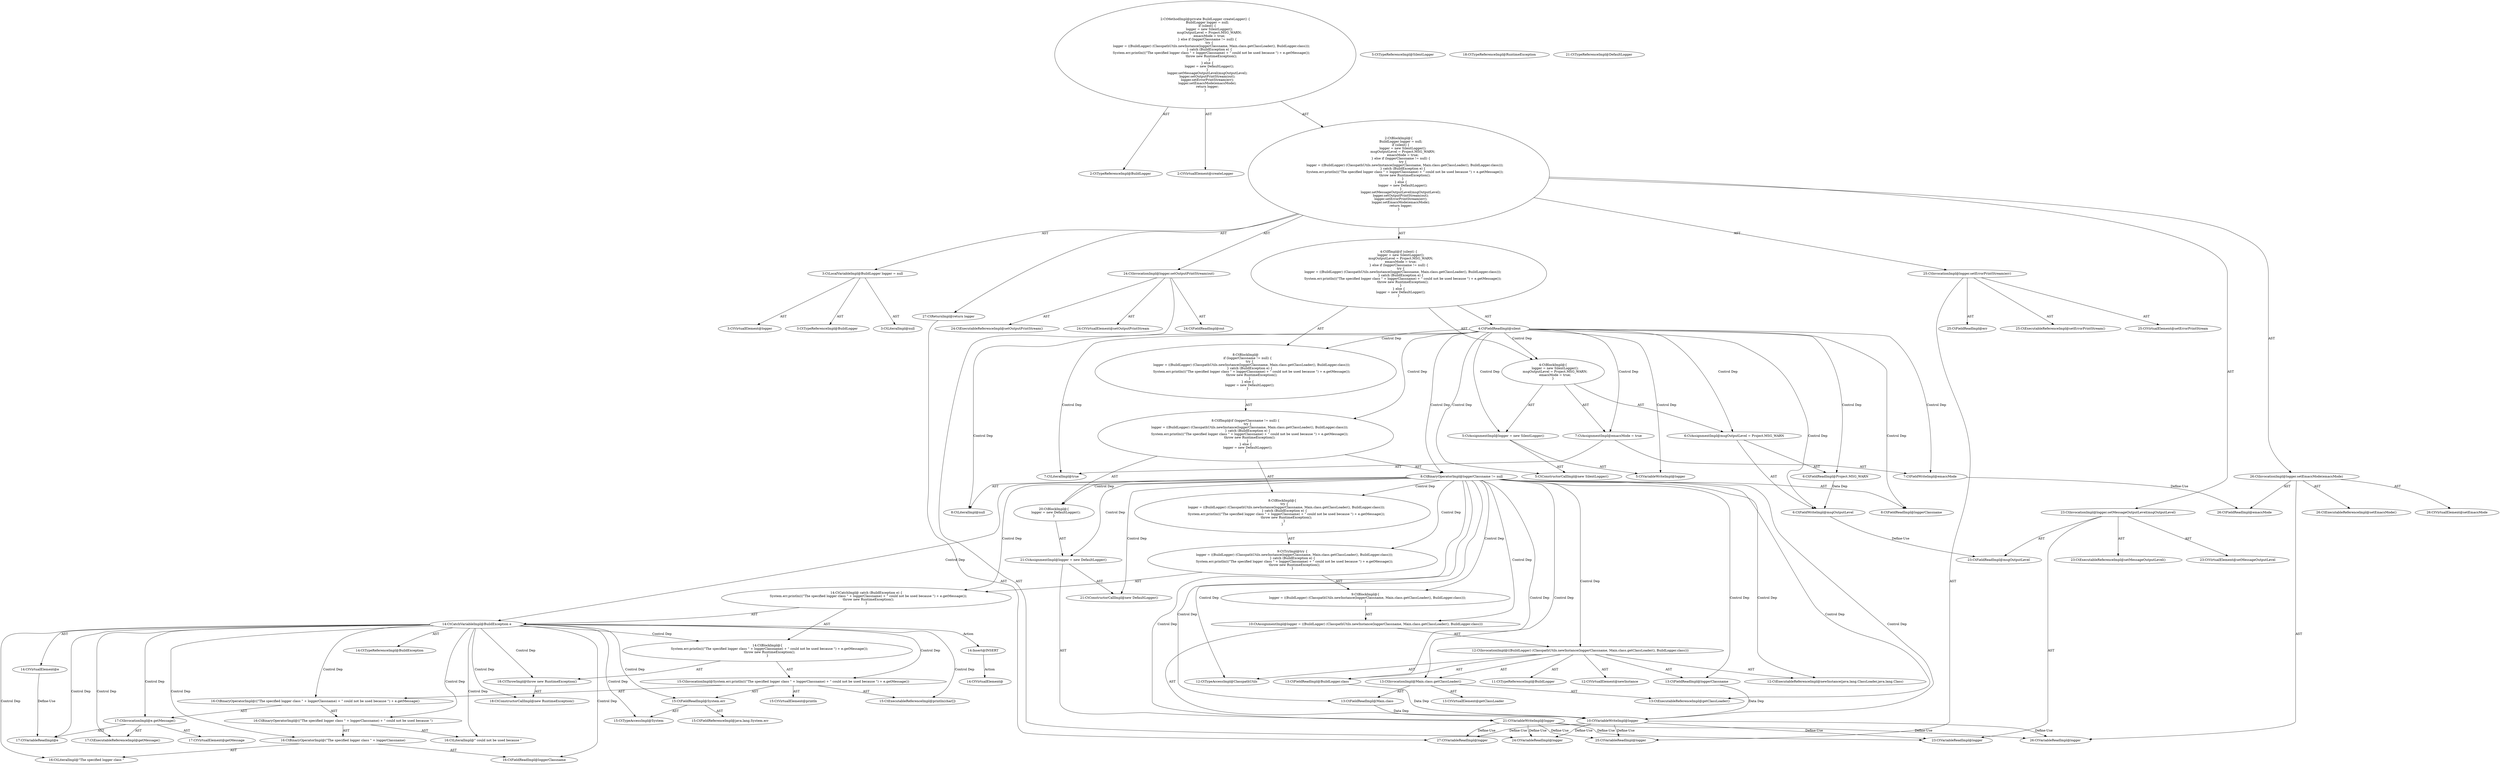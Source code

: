 digraph "createLogger#?" {
0 [label="2:CtTypeReferenceImpl@BuildLogger" shape=ellipse]
1 [label="2:CtVirtualElement@createLogger" shape=ellipse]
2 [label="3:CtTypeReferenceImpl@BuildLogger" shape=ellipse]
3 [label="3:CtLiteralImpl@null" shape=ellipse]
4 [label="3:CtVirtualElement@logger" shape=ellipse]
5 [label="3:CtLocalVariableImpl@BuildLogger logger = null" shape=ellipse]
6 [label="4:CtFieldReadImpl@silent" shape=ellipse]
7 [label="5:CtVariableWriteImpl@logger" shape=ellipse]
8 [label="5:CtTypeReferenceImpl@SilentLogger" shape=ellipse]
9 [label="5:CtConstructorCallImpl@new SilentLogger()" shape=ellipse]
10 [label="5:CtAssignmentImpl@logger = new SilentLogger()" shape=ellipse]
11 [label="6:CtFieldWriteImpl@msgOutputLevel" shape=ellipse]
12 [label="6:CtFieldReadImpl@Project.MSG_WARN" shape=ellipse]
13 [label="6:CtAssignmentImpl@msgOutputLevel = Project.MSG_WARN" shape=ellipse]
14 [label="7:CtFieldWriteImpl@emacsMode" shape=ellipse]
15 [label="7:CtLiteralImpl@true" shape=ellipse]
16 [label="7:CtAssignmentImpl@emacsMode = true" shape=ellipse]
17 [label="4:CtBlockImpl@\{
    logger = new SilentLogger();
    msgOutputLevel = Project.MSG_WARN;
    emacsMode = true;
\}" shape=ellipse]
18 [label="8:CtFieldReadImpl@loggerClassname" shape=ellipse]
19 [label="8:CtLiteralImpl@null" shape=ellipse]
20 [label="8:CtBinaryOperatorImpl@loggerClassname != null" shape=ellipse]
21 [label="10:CtVariableWriteImpl@logger" shape=ellipse]
22 [label="12:CtExecutableReferenceImpl@newInstance(java.lang.ClassLoader,java.lang.Class)" shape=ellipse]
23 [label="12:CtVirtualElement@newInstance" shape=ellipse]
24 [label="12:CtTypeAccessImpl@ClasspathUtils" shape=ellipse]
25 [label="13:CtFieldReadImpl@loggerClassname" shape=ellipse]
26 [label="13:CtExecutableReferenceImpl@getClassLoader()" shape=ellipse]
27 [label="13:CtVirtualElement@getClassLoader" shape=ellipse]
28 [label="13:CtFieldReadImpl@Main.class" shape=ellipse]
29 [label="13:CtInvocationImpl@Main.class.getClassLoader()" shape=ellipse]
30 [label="13:CtFieldReadImpl@BuildLogger.class" shape=ellipse]
31 [label="12:CtInvocationImpl@((BuildLogger) (ClasspathUtils.newInstance(loggerClassname, Main.class.getClassLoader(), BuildLogger.class)))" shape=ellipse]
32 [label="11:CtTypeReferenceImpl@BuildLogger" shape=ellipse]
33 [label="10:CtAssignmentImpl@logger = ((BuildLogger) (ClasspathUtils.newInstance(loggerClassname, Main.class.getClassLoader(), BuildLogger.class)))" shape=ellipse]
34 [label="9:CtBlockImpl@\{
    logger = ((BuildLogger) (ClasspathUtils.newInstance(loggerClassname, Main.class.getClassLoader(), BuildLogger.class)));
\}" shape=ellipse]
35 [label="14:CtVirtualElement@e" shape=ellipse]
36 [label="14:CtTypeReferenceImpl@BuildException" shape=ellipse]
37 [label="14:CtCatchVariableImpl@BuildException e" shape=ellipse]
38 [label="15:CtExecutableReferenceImpl@println(char[])" shape=ellipse]
39 [label="15:CtVirtualElement@println" shape=ellipse]
40 [label="15:CtTypeAccessImpl@System" shape=ellipse]
41 [label="15:CtFieldReadImpl@System.err" shape=ellipse]
42 [label="15:CtFieldReferenceImpl@java.lang.System.err" shape=ellipse]
43 [label="16:CtLiteralImpl@\"The specified logger class \"" shape=ellipse]
44 [label="16:CtFieldReadImpl@loggerClassname" shape=ellipse]
45 [label="16:CtBinaryOperatorImpl@(\"The specified logger class \" + loggerClassname)" shape=ellipse]
46 [label="16:CtLiteralImpl@\" could not be used because \"" shape=ellipse]
47 [label="16:CtBinaryOperatorImpl@((\"The specified logger class \" + loggerClassname) + \" could not be used because \")" shape=ellipse]
48 [label="17:CtExecutableReferenceImpl@getMessage()" shape=ellipse]
49 [label="17:CtVirtualElement@getMessage" shape=ellipse]
50 [label="17:CtVariableReadImpl@e" shape=ellipse]
51 [label="17:CtInvocationImpl@e.getMessage()" shape=ellipse]
52 [label="16:CtBinaryOperatorImpl@((\"The specified logger class \" + loggerClassname) + \" could not be used because \") + e.getMessage()" shape=ellipse]
53 [label="15:CtInvocationImpl@System.err.println(((\"The specified logger class \" + loggerClassname) + \" could not be used because \") + e.getMessage())" shape=ellipse]
54 [label="18:CtTypeReferenceImpl@RuntimeException" shape=ellipse]
55 [label="18:CtConstructorCallImpl@new RuntimeException()" shape=ellipse]
56 [label="18:CtThrowImpl@throw new RuntimeException()" shape=ellipse]
57 [label="14:CtBlockImpl@\{
    System.err.println(((\"The specified logger class \" + loggerClassname) + \" could not be used because \") + e.getMessage());
    throw new RuntimeException();
\}" shape=ellipse]
58 [label="14:CtCatchImpl@ catch (BuildException e) \{
    System.err.println(((\"The specified logger class \" + loggerClassname) + \" could not be used because \") + e.getMessage());
    throw new RuntimeException();
\}" shape=ellipse]
59 [label="9:CtTryImpl@try \{
    logger = ((BuildLogger) (ClasspathUtils.newInstance(loggerClassname, Main.class.getClassLoader(), BuildLogger.class)));
\} catch (BuildException e) \{
    System.err.println(((\"The specified logger class \" + loggerClassname) + \" could not be used because \") + e.getMessage());
    throw new RuntimeException();
\}" shape=ellipse]
60 [label="8:CtBlockImpl@\{
    try \{
        logger = ((BuildLogger) (ClasspathUtils.newInstance(loggerClassname, Main.class.getClassLoader(), BuildLogger.class)));
    \} catch (BuildException e) \{
        System.err.println(((\"The specified logger class \" + loggerClassname) + \" could not be used because \") + e.getMessage());
        throw new RuntimeException();
    \}
\}" shape=ellipse]
61 [label="21:CtVariableWriteImpl@logger" shape=ellipse]
62 [label="21:CtTypeReferenceImpl@DefaultLogger" shape=ellipse]
63 [label="21:CtConstructorCallImpl@new DefaultLogger()" shape=ellipse]
64 [label="21:CtAssignmentImpl@logger = new DefaultLogger()" shape=ellipse]
65 [label="20:CtBlockImpl@\{
    logger = new DefaultLogger();
\}" shape=ellipse]
66 [label="8:CtIfImpl@if (loggerClassname != null) \{
    try \{
        logger = ((BuildLogger) (ClasspathUtils.newInstance(loggerClassname, Main.class.getClassLoader(), BuildLogger.class)));
    \} catch (BuildException e) \{
        System.err.println(((\"The specified logger class \" + loggerClassname) + \" could not be used because \") + e.getMessage());
        throw new RuntimeException();
    \}
\} else \{
    logger = new DefaultLogger();
\}" shape=ellipse]
67 [label="8:CtBlockImpl@
    if (loggerClassname != null) \{
        try \{
            logger = ((BuildLogger) (ClasspathUtils.newInstance(loggerClassname, Main.class.getClassLoader(), BuildLogger.class)));
        \} catch (BuildException e) \{
            System.err.println(((\"The specified logger class \" + loggerClassname) + \" could not be used because \") + e.getMessage());
            throw new RuntimeException();
        \}
    \} else \{
        logger = new DefaultLogger();
    \}
" shape=ellipse]
68 [label="4:CtIfImpl@if (silent) \{
    logger = new SilentLogger();
    msgOutputLevel = Project.MSG_WARN;
    emacsMode = true;
\} else if (loggerClassname != null) \{
    try \{
        logger = ((BuildLogger) (ClasspathUtils.newInstance(loggerClassname, Main.class.getClassLoader(), BuildLogger.class)));
    \} catch (BuildException e) \{
        System.err.println(((\"The specified logger class \" + loggerClassname) + \" could not be used because \") + e.getMessage());
        throw new RuntimeException();
    \}
\} else \{
    logger = new DefaultLogger();
\}" shape=ellipse]
69 [label="23:CtExecutableReferenceImpl@setMessageOutputLevel()" shape=ellipse]
70 [label="23:CtVirtualElement@setMessageOutputLevel" shape=ellipse]
71 [label="23:CtVariableReadImpl@logger" shape=ellipse]
72 [label="23:CtFieldReadImpl@msgOutputLevel" shape=ellipse]
73 [label="23:CtInvocationImpl@logger.setMessageOutputLevel(msgOutputLevel)" shape=ellipse]
74 [label="24:CtExecutableReferenceImpl@setOutputPrintStream()" shape=ellipse]
75 [label="24:CtVirtualElement@setOutputPrintStream" shape=ellipse]
76 [label="24:CtVariableReadImpl@logger" shape=ellipse]
77 [label="24:CtFieldReadImpl@out" shape=ellipse]
78 [label="24:CtInvocationImpl@logger.setOutputPrintStream(out)" shape=ellipse]
79 [label="25:CtExecutableReferenceImpl@setErrorPrintStream()" shape=ellipse]
80 [label="25:CtVirtualElement@setErrorPrintStream" shape=ellipse]
81 [label="25:CtVariableReadImpl@logger" shape=ellipse]
82 [label="25:CtFieldReadImpl@err" shape=ellipse]
83 [label="25:CtInvocationImpl@logger.setErrorPrintStream(err)" shape=ellipse]
84 [label="26:CtExecutableReferenceImpl@setEmacsMode()" shape=ellipse]
85 [label="26:CtVirtualElement@setEmacsMode" shape=ellipse]
86 [label="26:CtVariableReadImpl@logger" shape=ellipse]
87 [label="26:CtFieldReadImpl@emacsMode" shape=ellipse]
88 [label="26:CtInvocationImpl@logger.setEmacsMode(emacsMode)" shape=ellipse]
89 [label="27:CtVariableReadImpl@logger" shape=ellipse]
90 [label="27:CtReturnImpl@return logger" shape=ellipse]
91 [label="2:CtBlockImpl@\{
    BuildLogger logger = null;
    if (silent) \{
        logger = new SilentLogger();
        msgOutputLevel = Project.MSG_WARN;
        emacsMode = true;
    \} else if (loggerClassname != null) \{
        try \{
            logger = ((BuildLogger) (ClasspathUtils.newInstance(loggerClassname, Main.class.getClassLoader(), BuildLogger.class)));
        \} catch (BuildException e) \{
            System.err.println(((\"The specified logger class \" + loggerClassname) + \" could not be used because \") + e.getMessage());
            throw new RuntimeException();
        \}
    \} else \{
        logger = new DefaultLogger();
    \}
    logger.setMessageOutputLevel(msgOutputLevel);
    logger.setOutputPrintStream(out);
    logger.setErrorPrintStream(err);
    logger.setEmacsMode(emacsMode);
    return logger;
\}" shape=ellipse]
92 [label="2:CtMethodImpl@private BuildLogger createLogger() \{
    BuildLogger logger = null;
    if (silent) \{
        logger = new SilentLogger();
        msgOutputLevel = Project.MSG_WARN;
        emacsMode = true;
    \} else if (loggerClassname != null) \{
        try \{
            logger = ((BuildLogger) (ClasspathUtils.newInstance(loggerClassname, Main.class.getClassLoader(), BuildLogger.class)));
        \} catch (BuildException e) \{
            System.err.println(((\"The specified logger class \" + loggerClassname) + \" could not be used because \") + e.getMessage());
            throw new RuntimeException();
        \}
    \} else \{
        logger = new DefaultLogger();
    \}
    logger.setMessageOutputLevel(msgOutputLevel);
    logger.setOutputPrintStream(out);
    logger.setErrorPrintStream(err);
    logger.setEmacsMode(emacsMode);
    return logger;
\}" shape=ellipse]
93 [label="14:Insert@INSERT" shape=ellipse]
94 [label="14:CtVirtualElement@" shape=ellipse]
5 -> 4 [label="AST"];
5 -> 2 [label="AST"];
5 -> 3 [label="AST"];
6 -> 17 [label="Control Dep"];
6 -> 10 [label="Control Dep"];
6 -> 7 [label="Control Dep"];
6 -> 9 [label="Control Dep"];
6 -> 13 [label="Control Dep"];
6 -> 11 [label="Control Dep"];
6 -> 12 [label="Control Dep"];
6 -> 16 [label="Control Dep"];
6 -> 14 [label="Control Dep"];
6 -> 15 [label="Control Dep"];
6 -> 67 [label="Control Dep"];
6 -> 66 [label="Control Dep"];
6 -> 20 [label="Control Dep"];
6 -> 18 [label="Control Dep"];
6 -> 19 [label="Control Dep"];
10 -> 7 [label="AST"];
10 -> 9 [label="AST"];
11 -> 72 [label="Define-Use"];
12 -> 11 [label="Data Dep"];
13 -> 11 [label="AST"];
13 -> 12 [label="AST"];
14 -> 87 [label="Define-Use"];
16 -> 14 [label="AST"];
16 -> 15 [label="AST"];
17 -> 10 [label="AST"];
17 -> 13 [label="AST"];
17 -> 16 [label="AST"];
20 -> 18 [label="AST"];
20 -> 19 [label="AST"];
20 -> 60 [label="Control Dep"];
20 -> 59 [label="Control Dep"];
20 -> 34 [label="Control Dep"];
20 -> 33 [label="Control Dep"];
20 -> 21 [label="Control Dep"];
20 -> 31 [label="Control Dep"];
20 -> 22 [label="Control Dep"];
20 -> 24 [label="Control Dep"];
20 -> 25 [label="Control Dep"];
20 -> 29 [label="Control Dep"];
20 -> 26 [label="Control Dep"];
20 -> 28 [label="Control Dep"];
20 -> 30 [label="Control Dep"];
20 -> 58 [label="Control Dep"];
20 -> 37 [label="Control Dep"];
20 -> 65 [label="Control Dep"];
20 -> 64 [label="Control Dep"];
20 -> 61 [label="Control Dep"];
20 -> 63 [label="Control Dep"];
21 -> 71 [label="Define-Use"];
21 -> 76 [label="Define-Use"];
21 -> 81 [label="Define-Use"];
21 -> 86 [label="Define-Use"];
21 -> 89 [label="Define-Use"];
25 -> 21 [label="Data Dep"];
28 -> 21 [label="Data Dep"];
29 -> 27 [label="AST"];
29 -> 28 [label="AST"];
29 -> 26 [label="AST"];
30 -> 21 [label="Data Dep"];
31 -> 23 [label="AST"];
31 -> 32 [label="AST"];
31 -> 24 [label="AST"];
31 -> 22 [label="AST"];
31 -> 25 [label="AST"];
31 -> 29 [label="AST"];
31 -> 30 [label="AST"];
33 -> 21 [label="AST"];
33 -> 31 [label="AST"];
34 -> 33 [label="AST"];
35 -> 50 [label="Define-Use"];
37 -> 35 [label="AST"];
37 -> 36 [label="AST"];
37 -> 57 [label="Control Dep"];
37 -> 53 [label="Control Dep"];
37 -> 38 [label="Control Dep"];
37 -> 41 [label="Control Dep"];
37 -> 40 [label="Control Dep"];
37 -> 52 [label="Control Dep"];
37 -> 47 [label="Control Dep"];
37 -> 45 [label="Control Dep"];
37 -> 43 [label="Control Dep"];
37 -> 44 [label="Control Dep"];
37 -> 46 [label="Control Dep"];
37 -> 51 [label="Control Dep"];
37 -> 48 [label="Control Dep"];
37 -> 50 [label="Control Dep"];
37 -> 56 [label="Control Dep"];
37 -> 55 [label="Control Dep"];
37 -> 93 [label="Action"];
41 -> 40 [label="AST"];
41 -> 42 [label="AST"];
45 -> 43 [label="AST"];
45 -> 44 [label="AST"];
47 -> 45 [label="AST"];
47 -> 46 [label="AST"];
51 -> 49 [label="AST"];
51 -> 50 [label="AST"];
51 -> 48 [label="AST"];
52 -> 47 [label="AST"];
52 -> 51 [label="AST"];
53 -> 39 [label="AST"];
53 -> 41 [label="AST"];
53 -> 38 [label="AST"];
53 -> 52 [label="AST"];
56 -> 55 [label="AST"];
57 -> 53 [label="AST"];
57 -> 56 [label="AST"];
58 -> 37 [label="AST"];
58 -> 57 [label="AST"];
59 -> 34 [label="AST"];
59 -> 58 [label="AST"];
60 -> 59 [label="AST"];
61 -> 71 [label="Define-Use"];
61 -> 76 [label="Define-Use"];
61 -> 81 [label="Define-Use"];
61 -> 86 [label="Define-Use"];
61 -> 89 [label="Define-Use"];
64 -> 61 [label="AST"];
64 -> 63 [label="AST"];
65 -> 64 [label="AST"];
66 -> 20 [label="AST"];
66 -> 60 [label="AST"];
66 -> 65 [label="AST"];
67 -> 66 [label="AST"];
68 -> 6 [label="AST"];
68 -> 17 [label="AST"];
68 -> 67 [label="AST"];
73 -> 70 [label="AST"];
73 -> 71 [label="AST"];
73 -> 69 [label="AST"];
73 -> 72 [label="AST"];
78 -> 75 [label="AST"];
78 -> 76 [label="AST"];
78 -> 74 [label="AST"];
78 -> 77 [label="AST"];
83 -> 80 [label="AST"];
83 -> 81 [label="AST"];
83 -> 79 [label="AST"];
83 -> 82 [label="AST"];
88 -> 85 [label="AST"];
88 -> 86 [label="AST"];
88 -> 84 [label="AST"];
88 -> 87 [label="AST"];
90 -> 89 [label="AST"];
91 -> 5 [label="AST"];
91 -> 68 [label="AST"];
91 -> 73 [label="AST"];
91 -> 78 [label="AST"];
91 -> 83 [label="AST"];
91 -> 88 [label="AST"];
91 -> 90 [label="AST"];
92 -> 1 [label="AST"];
92 -> 0 [label="AST"];
92 -> 91 [label="AST"];
93 -> 94 [label="Action"];
}